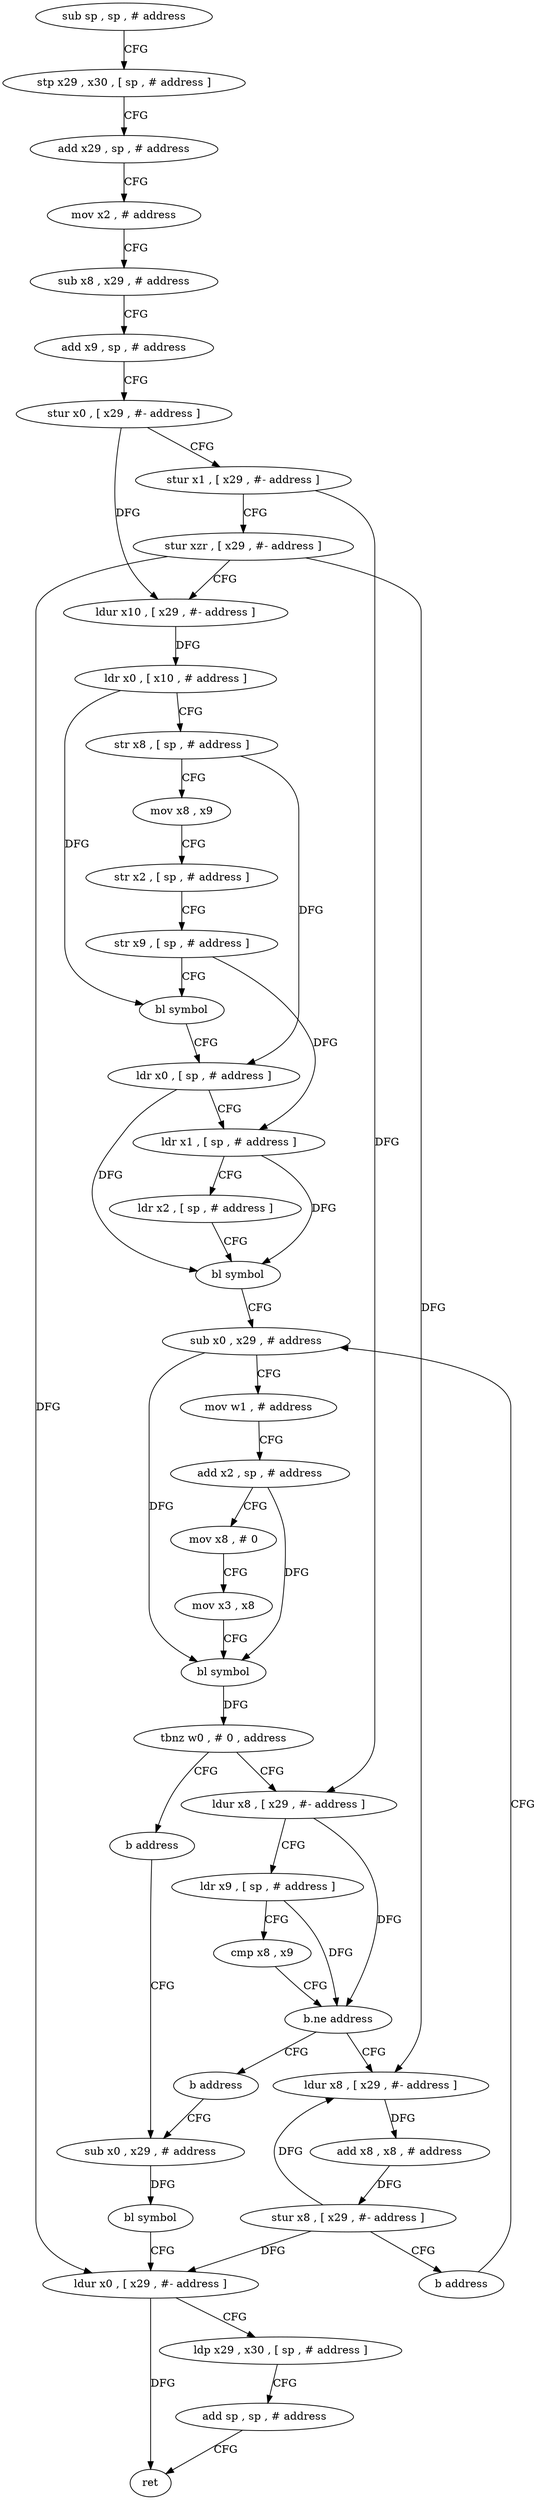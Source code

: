 digraph "func" {
"83232" [label = "sub sp , sp , # address" ]
"83236" [label = "stp x29 , x30 , [ sp , # address ]" ]
"83240" [label = "add x29 , sp , # address" ]
"83244" [label = "mov x2 , # address" ]
"83248" [label = "sub x8 , x29 , # address" ]
"83252" [label = "add x9 , sp , # address" ]
"83256" [label = "stur x0 , [ x29 , #- address ]" ]
"83260" [label = "stur x1 , [ x29 , #- address ]" ]
"83264" [label = "stur xzr , [ x29 , #- address ]" ]
"83268" [label = "ldur x10 , [ x29 , #- address ]" ]
"83272" [label = "ldr x0 , [ x10 , # address ]" ]
"83276" [label = "str x8 , [ sp , # address ]" ]
"83280" [label = "mov x8 , x9" ]
"83284" [label = "str x2 , [ sp , # address ]" ]
"83288" [label = "str x9 , [ sp , # address ]" ]
"83292" [label = "bl symbol" ]
"83296" [label = "ldr x0 , [ sp , # address ]" ]
"83300" [label = "ldr x1 , [ sp , # address ]" ]
"83304" [label = "ldr x2 , [ sp , # address ]" ]
"83308" [label = "bl symbol" ]
"83312" [label = "sub x0 , x29 , # address" ]
"83344" [label = "ldur x8 , [ x29 , #- address ]" ]
"83348" [label = "ldr x9 , [ sp , # address ]" ]
"83352" [label = "cmp x8 , x9" ]
"83356" [label = "b.ne address" ]
"83364" [label = "ldur x8 , [ x29 , #- address ]" ]
"83360" [label = "b address" ]
"83340" [label = "b address" ]
"83380" [label = "sub x0 , x29 , # address" ]
"83368" [label = "add x8 , x8 , # address" ]
"83372" [label = "stur x8 , [ x29 , #- address ]" ]
"83376" [label = "b address" ]
"83384" [label = "bl symbol" ]
"83388" [label = "ldur x0 , [ x29 , #- address ]" ]
"83392" [label = "ldp x29 , x30 , [ sp , # address ]" ]
"83396" [label = "add sp , sp , # address" ]
"83400" [label = "ret" ]
"83316" [label = "mov w1 , # address" ]
"83320" [label = "add x2 , sp , # address" ]
"83324" [label = "mov x8 , # 0" ]
"83328" [label = "mov x3 , x8" ]
"83332" [label = "bl symbol" ]
"83336" [label = "tbnz w0 , # 0 , address" ]
"83232" -> "83236" [ label = "CFG" ]
"83236" -> "83240" [ label = "CFG" ]
"83240" -> "83244" [ label = "CFG" ]
"83244" -> "83248" [ label = "CFG" ]
"83248" -> "83252" [ label = "CFG" ]
"83252" -> "83256" [ label = "CFG" ]
"83256" -> "83260" [ label = "CFG" ]
"83256" -> "83268" [ label = "DFG" ]
"83260" -> "83264" [ label = "CFG" ]
"83260" -> "83344" [ label = "DFG" ]
"83264" -> "83268" [ label = "CFG" ]
"83264" -> "83364" [ label = "DFG" ]
"83264" -> "83388" [ label = "DFG" ]
"83268" -> "83272" [ label = "DFG" ]
"83272" -> "83276" [ label = "CFG" ]
"83272" -> "83292" [ label = "DFG" ]
"83276" -> "83280" [ label = "CFG" ]
"83276" -> "83296" [ label = "DFG" ]
"83280" -> "83284" [ label = "CFG" ]
"83284" -> "83288" [ label = "CFG" ]
"83288" -> "83292" [ label = "CFG" ]
"83288" -> "83300" [ label = "DFG" ]
"83292" -> "83296" [ label = "CFG" ]
"83296" -> "83300" [ label = "CFG" ]
"83296" -> "83308" [ label = "DFG" ]
"83300" -> "83304" [ label = "CFG" ]
"83300" -> "83308" [ label = "DFG" ]
"83304" -> "83308" [ label = "CFG" ]
"83308" -> "83312" [ label = "CFG" ]
"83312" -> "83316" [ label = "CFG" ]
"83312" -> "83332" [ label = "DFG" ]
"83344" -> "83348" [ label = "CFG" ]
"83344" -> "83356" [ label = "DFG" ]
"83348" -> "83352" [ label = "CFG" ]
"83348" -> "83356" [ label = "DFG" ]
"83352" -> "83356" [ label = "CFG" ]
"83356" -> "83364" [ label = "CFG" ]
"83356" -> "83360" [ label = "CFG" ]
"83364" -> "83368" [ label = "DFG" ]
"83360" -> "83380" [ label = "CFG" ]
"83340" -> "83380" [ label = "CFG" ]
"83380" -> "83384" [ label = "DFG" ]
"83368" -> "83372" [ label = "DFG" ]
"83372" -> "83376" [ label = "CFG" ]
"83372" -> "83364" [ label = "DFG" ]
"83372" -> "83388" [ label = "DFG" ]
"83376" -> "83312" [ label = "CFG" ]
"83384" -> "83388" [ label = "CFG" ]
"83388" -> "83392" [ label = "CFG" ]
"83388" -> "83400" [ label = "DFG" ]
"83392" -> "83396" [ label = "CFG" ]
"83396" -> "83400" [ label = "CFG" ]
"83316" -> "83320" [ label = "CFG" ]
"83320" -> "83324" [ label = "CFG" ]
"83320" -> "83332" [ label = "DFG" ]
"83324" -> "83328" [ label = "CFG" ]
"83328" -> "83332" [ label = "CFG" ]
"83332" -> "83336" [ label = "DFG" ]
"83336" -> "83344" [ label = "CFG" ]
"83336" -> "83340" [ label = "CFG" ]
}
